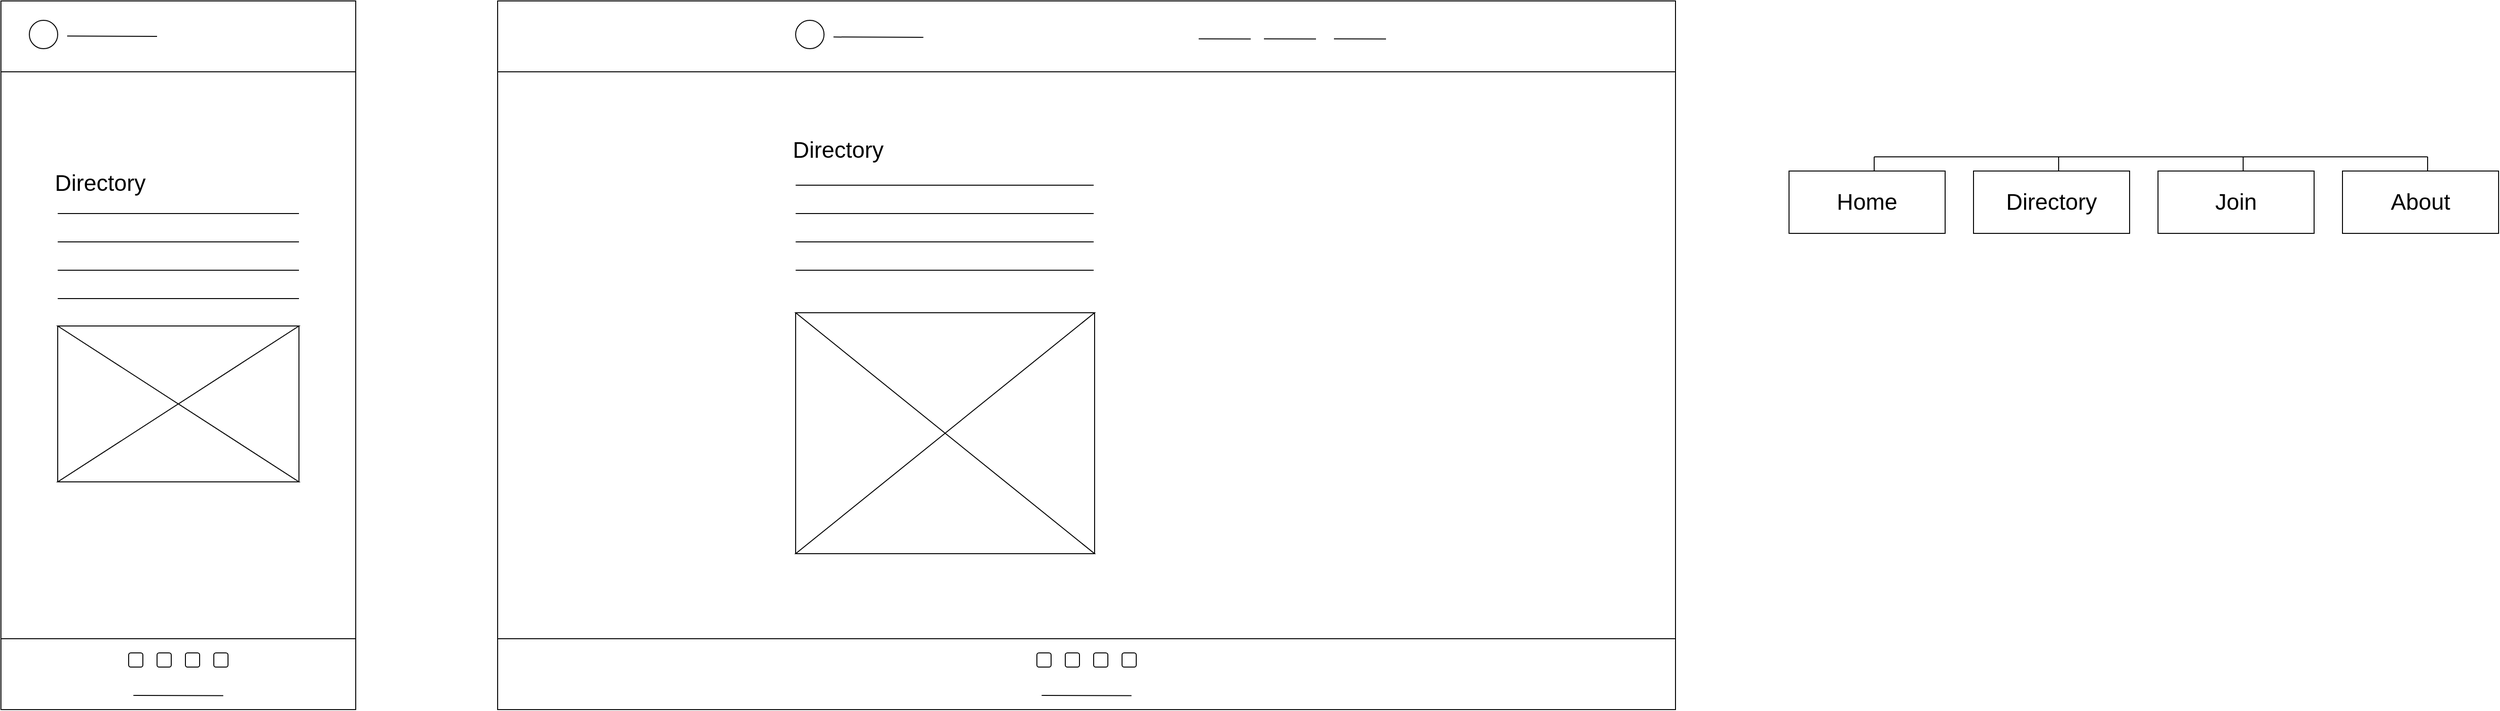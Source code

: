 <mxfile version="28.2.1">
  <diagram name="Page-1" id="45YhyuMBCsos2Zn7WF2i">
    <mxGraphModel dx="3169" dy="1744" grid="1" gridSize="15" guides="1" tooltips="1" connect="1" arrows="1" fold="1" page="1" pageScale="1" pageWidth="1169" pageHeight="827" math="0" shadow="0">
      <root>
        <mxCell id="0" />
        <mxCell id="1" parent="0" />
        <mxCell id="t37kugTZXSw8RHqsbUMQ-1" value="" style="rounded=0;whiteSpace=wrap;html=1;movable=0;resizable=0;rotatable=0;deletable=0;editable=0;locked=1;connectable=0;" vertex="1" parent="1">
          <mxGeometry x="45" y="30" width="375" height="750" as="geometry" />
        </mxCell>
        <mxCell id="t37kugTZXSw8RHqsbUMQ-2" value="" style="rounded=0;whiteSpace=wrap;html=1;movable=0;resizable=0;rotatable=0;deletable=0;editable=0;locked=1;connectable=0;" vertex="1" parent="1">
          <mxGeometry x="45" y="30" width="375" height="75" as="geometry" />
        </mxCell>
        <mxCell id="t37kugTZXSw8RHqsbUMQ-4" value="" style="shape=image;html=1;verticalAlign=top;verticalLabelPosition=bottom;labelBackgroundColor=#ffffff;imageAspect=0;aspect=fixed;image=https://icons.diagrams.net/icon-cache1/Evil_Icons_User_Interface-2617/menu-607.svg" vertex="1" parent="1">
          <mxGeometry x="345" y="50.5" width="34" height="34" as="geometry" />
        </mxCell>
        <mxCell id="t37kugTZXSw8RHqsbUMQ-5" value="" style="ellipse;whiteSpace=wrap;html=1;aspect=fixed;" vertex="1" parent="1">
          <mxGeometry x="75" y="50.5" width="30" height="30" as="geometry" />
        </mxCell>
        <mxCell id="t37kugTZXSw8RHqsbUMQ-8" value="" style="group" vertex="1" connectable="0" parent="1">
          <mxGeometry x="105" y="374" width="255" height="165" as="geometry" />
        </mxCell>
        <mxCell id="t37kugTZXSw8RHqsbUMQ-6" value="" style="rounded=0;whiteSpace=wrap;html=1;" vertex="1" parent="t37kugTZXSw8RHqsbUMQ-8">
          <mxGeometry width="255" height="165" as="geometry" />
        </mxCell>
        <mxCell id="t37kugTZXSw8RHqsbUMQ-7" value="" style="shape=collate;whiteSpace=wrap;html=1;" vertex="1" parent="t37kugTZXSw8RHqsbUMQ-8">
          <mxGeometry width="255" height="165" as="geometry" />
        </mxCell>
        <mxCell id="t37kugTZXSw8RHqsbUMQ-9" value="" style="rounded=0;whiteSpace=wrap;html=1;movable=0;resizable=0;rotatable=0;deletable=0;editable=0;locked=1;connectable=0;" vertex="1" parent="1">
          <mxGeometry x="45" y="705" width="375" height="75" as="geometry" />
        </mxCell>
        <mxCell id="t37kugTZXSw8RHqsbUMQ-12" value="" style="endArrow=none;html=1;rounded=0;" edge="1" parent="1">
          <mxGeometry width="50" height="50" relative="1" as="geometry">
            <mxPoint x="280" y="765.3" as="sourcePoint" />
            <mxPoint x="185" y="765.002" as="targetPoint" />
          </mxGeometry>
        </mxCell>
        <mxCell id="t37kugTZXSw8RHqsbUMQ-16" value="" style="rounded=1;whiteSpace=wrap;html=1;" vertex="1" parent="1">
          <mxGeometry x="180" y="720" width="15" height="15" as="geometry" />
        </mxCell>
        <mxCell id="t37kugTZXSw8RHqsbUMQ-21" value="" style="rounded=1;whiteSpace=wrap;html=1;" vertex="1" parent="1">
          <mxGeometry x="210" y="720" width="15" height="15" as="geometry" />
        </mxCell>
        <mxCell id="t37kugTZXSw8RHqsbUMQ-23" value="" style="rounded=1;whiteSpace=wrap;html=1;" vertex="1" parent="1">
          <mxGeometry x="240" y="720" width="15" height="15" as="geometry" />
        </mxCell>
        <mxCell id="t37kugTZXSw8RHqsbUMQ-25" value="" style="rounded=1;whiteSpace=wrap;html=1;" vertex="1" parent="1">
          <mxGeometry x="270" y="720" width="15" height="15" as="geometry" />
        </mxCell>
        <mxCell id="t37kugTZXSw8RHqsbUMQ-27" value="" style="endArrow=none;html=1;rounded=0;" edge="1" parent="1">
          <mxGeometry width="50" height="50" relative="1" as="geometry">
            <mxPoint x="210" y="67.458" as="sourcePoint" />
            <mxPoint x="115" y="67.16" as="targetPoint" />
          </mxGeometry>
        </mxCell>
        <mxCell id="t37kugTZXSw8RHqsbUMQ-28" value="" style="endArrow=none;html=1;rounded=0;" edge="1" parent="1">
          <mxGeometry width="50" height="50" relative="1" as="geometry">
            <mxPoint x="360" y="255" as="sourcePoint" />
            <mxPoint x="105" y="255" as="targetPoint" />
          </mxGeometry>
        </mxCell>
        <mxCell id="t37kugTZXSw8RHqsbUMQ-31" value="" style="endArrow=none;html=1;rounded=0;" edge="1" parent="1">
          <mxGeometry width="50" height="50" relative="1" as="geometry">
            <mxPoint x="360" y="285" as="sourcePoint" />
            <mxPoint x="105" y="285" as="targetPoint" />
          </mxGeometry>
        </mxCell>
        <mxCell id="t37kugTZXSw8RHqsbUMQ-34" value="" style="endArrow=none;html=1;rounded=0;" edge="1" parent="1">
          <mxGeometry width="50" height="50" relative="1" as="geometry">
            <mxPoint x="360" y="315" as="sourcePoint" />
            <mxPoint x="105" y="315" as="targetPoint" />
          </mxGeometry>
        </mxCell>
        <mxCell id="t37kugTZXSw8RHqsbUMQ-37" value="" style="endArrow=none;html=1;rounded=0;" edge="1" parent="1">
          <mxGeometry width="50" height="50" relative="1" as="geometry">
            <mxPoint x="360" y="345" as="sourcePoint" />
            <mxPoint x="105" y="345" as="targetPoint" />
          </mxGeometry>
        </mxCell>
        <mxCell id="t37kugTZXSw8RHqsbUMQ-41" value="Directory" style="text;strokeColor=none;align=center;fillColor=none;html=1;verticalAlign=middle;whiteSpace=wrap;rounded=0;strokeWidth=1;fontSize=24;" vertex="1" parent="1">
          <mxGeometry x="105" y="215" width="90" height="15" as="geometry" />
        </mxCell>
        <mxCell id="t37kugTZXSw8RHqsbUMQ-42" value="" style="rounded=0;whiteSpace=wrap;html=1;movable=0;resizable=0;rotatable=0;deletable=0;editable=0;locked=1;connectable=0;" vertex="1" parent="1">
          <mxGeometry x="570" y="30" width="1245" height="750" as="geometry" />
        </mxCell>
        <mxCell id="t37kugTZXSw8RHqsbUMQ-43" value="" style="rounded=0;whiteSpace=wrap;html=1;movable=0;resizable=0;rotatable=0;deletable=0;editable=0;locked=1;connectable=0;" vertex="1" parent="1">
          <mxGeometry x="570" y="30" width="1245" height="75" as="geometry" />
        </mxCell>
        <mxCell id="t37kugTZXSw8RHqsbUMQ-45" value="" style="ellipse;whiteSpace=wrap;html=1;aspect=fixed;movable=1;resizable=1;rotatable=1;deletable=1;editable=1;locked=0;connectable=1;" vertex="1" parent="1">
          <mxGeometry x="885" y="50.5" width="30" height="30" as="geometry" />
        </mxCell>
        <mxCell id="t37kugTZXSw8RHqsbUMQ-46" value="" style="group;movable=1;resizable=1;rotatable=1;deletable=1;editable=1;locked=0;connectable=1;" vertex="1" connectable="0" parent="1">
          <mxGeometry x="885" y="360" width="316" height="255" as="geometry" />
        </mxCell>
        <mxCell id="t37kugTZXSw8RHqsbUMQ-47" value="" style="rounded=0;whiteSpace=wrap;html=1;movable=1;resizable=1;rotatable=1;deletable=1;editable=1;locked=0;connectable=1;" vertex="1" parent="t37kugTZXSw8RHqsbUMQ-46">
          <mxGeometry width="316.0" height="255" as="geometry" />
        </mxCell>
        <mxCell id="t37kugTZXSw8RHqsbUMQ-48" value="" style="shape=collate;whiteSpace=wrap;html=1;movable=1;resizable=1;rotatable=1;deletable=1;editable=1;locked=0;connectable=1;" vertex="1" parent="t37kugTZXSw8RHqsbUMQ-46">
          <mxGeometry width="316.0" height="255" as="geometry" />
        </mxCell>
        <mxCell id="t37kugTZXSw8RHqsbUMQ-49" value="" style="rounded=0;whiteSpace=wrap;html=1;movable=0;resizable=0;rotatable=0;deletable=0;editable=0;locked=1;connectable=0;" vertex="1" parent="1">
          <mxGeometry x="570" y="705" width="1245" height="75" as="geometry" />
        </mxCell>
        <mxCell id="t37kugTZXSw8RHqsbUMQ-50" value="" style="endArrow=none;html=1;rounded=0;movable=1;resizable=1;rotatable=1;deletable=1;editable=1;locked=0;connectable=1;" edge="1" parent="1">
          <mxGeometry width="50" height="50" relative="1" as="geometry">
            <mxPoint x="1240" y="765.3" as="sourcePoint" />
            <mxPoint x="1145" y="765.002" as="targetPoint" />
          </mxGeometry>
        </mxCell>
        <mxCell id="t37kugTZXSw8RHqsbUMQ-51" value="" style="rounded=1;whiteSpace=wrap;html=1;movable=1;resizable=1;rotatable=1;deletable=1;editable=1;locked=0;connectable=1;" vertex="1" parent="1">
          <mxGeometry x="1140" y="720" width="15" height="15" as="geometry" />
        </mxCell>
        <mxCell id="t37kugTZXSw8RHqsbUMQ-52" value="" style="rounded=1;whiteSpace=wrap;html=1;movable=1;resizable=1;rotatable=1;deletable=1;editable=1;locked=0;connectable=1;" vertex="1" parent="1">
          <mxGeometry x="1170" y="720" width="15" height="15" as="geometry" />
        </mxCell>
        <mxCell id="t37kugTZXSw8RHqsbUMQ-53" value="" style="rounded=1;whiteSpace=wrap;html=1;movable=1;resizable=1;rotatable=1;deletable=1;editable=1;locked=0;connectable=1;" vertex="1" parent="1">
          <mxGeometry x="1200" y="720" width="15" height="15" as="geometry" />
        </mxCell>
        <mxCell id="t37kugTZXSw8RHqsbUMQ-54" value="" style="rounded=1;whiteSpace=wrap;html=1;movable=1;resizable=1;rotatable=1;deletable=1;editable=1;locked=0;connectable=1;" vertex="1" parent="1">
          <mxGeometry x="1230" y="720" width="15" height="15" as="geometry" />
        </mxCell>
        <mxCell id="t37kugTZXSw8RHqsbUMQ-55" value="" style="endArrow=none;html=1;rounded=0;movable=1;resizable=1;rotatable=1;deletable=1;editable=1;locked=0;connectable=1;" edge="1" parent="1">
          <mxGeometry width="50" height="50" relative="1" as="geometry">
            <mxPoint x="1020" y="68.458" as="sourcePoint" />
            <mxPoint x="925" y="68.16" as="targetPoint" />
          </mxGeometry>
        </mxCell>
        <mxCell id="t37kugTZXSw8RHqsbUMQ-56" value="" style="endArrow=none;html=1;rounded=0;movable=1;resizable=1;rotatable=1;deletable=1;editable=1;locked=0;connectable=1;" edge="1" parent="1">
          <mxGeometry width="50" height="50" relative="1" as="geometry">
            <mxPoint x="1200" y="225" as="sourcePoint" />
            <mxPoint x="885" y="225" as="targetPoint" />
          </mxGeometry>
        </mxCell>
        <mxCell id="t37kugTZXSw8RHqsbUMQ-60" value="Directory" style="text;strokeColor=none;align=center;fillColor=none;html=1;verticalAlign=middle;whiteSpace=wrap;rounded=0;strokeWidth=1;fontSize=24;movable=1;resizable=1;rotatable=1;deletable=1;editable=1;locked=0;connectable=1;" vertex="1" parent="1">
          <mxGeometry x="885" y="180" width="90" height="15" as="geometry" />
        </mxCell>
        <mxCell id="t37kugTZXSw8RHqsbUMQ-61" value="" style="endArrow=none;html=1;rounded=0;movable=1;resizable=1;rotatable=1;deletable=1;editable=1;locked=0;connectable=1;" edge="1" parent="1">
          <mxGeometry width="50" height="50" relative="1" as="geometry">
            <mxPoint x="1366" y="70.29" as="sourcePoint" />
            <mxPoint x="1311" y="70.08" as="targetPoint" />
          </mxGeometry>
        </mxCell>
        <mxCell id="t37kugTZXSw8RHqsbUMQ-63" value="" style="endArrow=none;html=1;rounded=0;movable=1;resizable=1;rotatable=1;deletable=1;editable=1;locked=0;connectable=1;" edge="1" parent="1">
          <mxGeometry width="50" height="50" relative="1" as="geometry">
            <mxPoint x="1435" y="70.29" as="sourcePoint" />
            <mxPoint x="1380" y="70.08" as="targetPoint" />
          </mxGeometry>
        </mxCell>
        <mxCell id="t37kugTZXSw8RHqsbUMQ-64" value="" style="endArrow=none;html=1;rounded=0;movable=1;resizable=1;rotatable=1;deletable=1;editable=1;locked=0;connectable=1;" edge="1" parent="1">
          <mxGeometry width="50" height="50" relative="1" as="geometry">
            <mxPoint x="1509" y="70.29" as="sourcePoint" />
            <mxPoint x="1454" y="70.08" as="targetPoint" />
          </mxGeometry>
        </mxCell>
        <mxCell id="t37kugTZXSw8RHqsbUMQ-70" value="" style="endArrow=none;html=1;rounded=0;movable=1;resizable=1;rotatable=1;deletable=1;editable=1;locked=0;connectable=1;" edge="1" parent="1">
          <mxGeometry width="50" height="50" relative="1" as="geometry">
            <mxPoint x="1200" y="255" as="sourcePoint" />
            <mxPoint x="885" y="255" as="targetPoint" />
          </mxGeometry>
        </mxCell>
        <mxCell id="t37kugTZXSw8RHqsbUMQ-71" value="" style="endArrow=none;html=1;rounded=0;movable=1;resizable=1;rotatable=1;deletable=1;editable=1;locked=0;connectable=1;" edge="1" parent="1">
          <mxGeometry width="50" height="50" relative="1" as="geometry">
            <mxPoint x="1200" y="285" as="sourcePoint" />
            <mxPoint x="885" y="285" as="targetPoint" />
          </mxGeometry>
        </mxCell>
        <mxCell id="t37kugTZXSw8RHqsbUMQ-72" value="" style="endArrow=none;html=1;rounded=0;movable=1;resizable=1;rotatable=1;deletable=1;editable=1;locked=0;connectable=1;" edge="1" parent="1">
          <mxGeometry width="50" height="50" relative="1" as="geometry">
            <mxPoint x="1200" y="315" as="sourcePoint" />
            <mxPoint x="885" y="315" as="targetPoint" />
          </mxGeometry>
        </mxCell>
        <mxCell id="t37kugTZXSw8RHqsbUMQ-73" value="&lt;font style=&quot;font-size: 24px;&quot;&gt;Home&lt;/font&gt;" style="rounded=0;whiteSpace=wrap;html=1;" vertex="1" parent="1">
          <mxGeometry x="1935" y="210" width="165" height="66" as="geometry" />
        </mxCell>
        <mxCell id="t37kugTZXSw8RHqsbUMQ-74" value="&lt;font style=&quot;font-size: 24px;&quot;&gt;Directory&lt;/font&gt;" style="rounded=0;whiteSpace=wrap;html=1;" vertex="1" parent="1">
          <mxGeometry x="2130" y="210" width="165" height="66" as="geometry" />
        </mxCell>
        <mxCell id="t37kugTZXSw8RHqsbUMQ-75" value="&lt;font style=&quot;font-size: 24px;&quot;&gt;Join&lt;/font&gt;" style="rounded=0;whiteSpace=wrap;html=1;" vertex="1" parent="1">
          <mxGeometry x="2325" y="210" width="165" height="66" as="geometry" />
        </mxCell>
        <mxCell id="t37kugTZXSw8RHqsbUMQ-76" value="&lt;span style=&quot;font-size: 24px;&quot;&gt;About&lt;/span&gt;" style="rounded=0;whiteSpace=wrap;html=1;" vertex="1" parent="1">
          <mxGeometry x="2520" y="210" width="165" height="66" as="geometry" />
        </mxCell>
        <mxCell id="t37kugTZXSw8RHqsbUMQ-83" value="" style="group" vertex="1" connectable="0" parent="1">
          <mxGeometry x="2025" y="195" width="195" height="15" as="geometry" />
        </mxCell>
        <mxCell id="t37kugTZXSw8RHqsbUMQ-78" value="" style="endArrow=none;html=1;rounded=0;" edge="1" parent="t37kugTZXSw8RHqsbUMQ-83">
          <mxGeometry width="50" height="50" relative="1" as="geometry">
            <mxPoint y="5" as="sourcePoint" />
            <mxPoint as="targetPoint" />
          </mxGeometry>
        </mxCell>
        <mxCell id="t37kugTZXSw8RHqsbUMQ-79" value="" style="endArrow=none;html=1;rounded=0;" edge="1" parent="t37kugTZXSw8RHqsbUMQ-83">
          <mxGeometry width="50" height="50" relative="1" as="geometry">
            <mxPoint x="195" y="15" as="sourcePoint" />
            <mxPoint x="195" as="targetPoint" />
            <Array as="points">
              <mxPoint x="195" y="15" />
            </Array>
          </mxGeometry>
        </mxCell>
        <mxCell id="t37kugTZXSw8RHqsbUMQ-80" value="" style="endArrow=none;html=1;rounded=0;" edge="1" parent="t37kugTZXSw8RHqsbUMQ-83">
          <mxGeometry width="50" height="50" relative="1" as="geometry">
            <mxPoint y="15" as="sourcePoint" />
            <mxPoint as="targetPoint" />
          </mxGeometry>
        </mxCell>
        <mxCell id="t37kugTZXSw8RHqsbUMQ-81" value="" style="endArrow=none;html=1;rounded=0;" edge="1" parent="t37kugTZXSw8RHqsbUMQ-83">
          <mxGeometry width="50" height="50" relative="1" as="geometry">
            <mxPoint y="15" as="sourcePoint" />
            <mxPoint as="targetPoint" />
          </mxGeometry>
        </mxCell>
        <mxCell id="t37kugTZXSw8RHqsbUMQ-82" value="" style="endArrow=none;html=1;rounded=0;" edge="1" parent="t37kugTZXSw8RHqsbUMQ-83">
          <mxGeometry width="50" height="50" relative="1" as="geometry">
            <mxPoint as="sourcePoint" />
            <mxPoint x="195" as="targetPoint" />
          </mxGeometry>
        </mxCell>
        <mxCell id="t37kugTZXSw8RHqsbUMQ-84" value="" style="group" vertex="1" connectable="0" parent="1">
          <mxGeometry x="2220" y="195" width="195" height="15" as="geometry" />
        </mxCell>
        <mxCell id="t37kugTZXSw8RHqsbUMQ-85" value="" style="endArrow=none;html=1;rounded=0;" edge="1" parent="t37kugTZXSw8RHqsbUMQ-84">
          <mxGeometry width="50" height="50" relative="1" as="geometry">
            <mxPoint y="5" as="sourcePoint" />
            <mxPoint as="targetPoint" />
          </mxGeometry>
        </mxCell>
        <mxCell id="t37kugTZXSw8RHqsbUMQ-86" value="" style="endArrow=none;html=1;rounded=0;" edge="1" parent="t37kugTZXSw8RHqsbUMQ-84">
          <mxGeometry width="50" height="50" relative="1" as="geometry">
            <mxPoint x="195" y="15" as="sourcePoint" />
            <mxPoint x="195" as="targetPoint" />
            <Array as="points">
              <mxPoint x="195" y="15" />
            </Array>
          </mxGeometry>
        </mxCell>
        <mxCell id="t37kugTZXSw8RHqsbUMQ-87" value="" style="endArrow=none;html=1;rounded=0;" edge="1" parent="t37kugTZXSw8RHqsbUMQ-84">
          <mxGeometry width="50" height="50" relative="1" as="geometry">
            <mxPoint y="15" as="sourcePoint" />
            <mxPoint as="targetPoint" />
          </mxGeometry>
        </mxCell>
        <mxCell id="t37kugTZXSw8RHqsbUMQ-88" value="" style="endArrow=none;html=1;rounded=0;" edge="1" parent="t37kugTZXSw8RHqsbUMQ-84">
          <mxGeometry width="50" height="50" relative="1" as="geometry">
            <mxPoint y="15" as="sourcePoint" />
            <mxPoint as="targetPoint" />
          </mxGeometry>
        </mxCell>
        <mxCell id="t37kugTZXSw8RHqsbUMQ-89" value="" style="endArrow=none;html=1;rounded=0;" edge="1" parent="t37kugTZXSw8RHqsbUMQ-84">
          <mxGeometry width="50" height="50" relative="1" as="geometry">
            <mxPoint as="sourcePoint" />
            <mxPoint x="195" as="targetPoint" />
          </mxGeometry>
        </mxCell>
        <mxCell id="t37kugTZXSw8RHqsbUMQ-90" value="" style="group" vertex="1" connectable="0" parent="1">
          <mxGeometry x="2415" y="195" width="195" height="15" as="geometry" />
        </mxCell>
        <mxCell id="t37kugTZXSw8RHqsbUMQ-91" value="" style="endArrow=none;html=1;rounded=0;" edge="1" parent="t37kugTZXSw8RHqsbUMQ-90">
          <mxGeometry width="50" height="50" relative="1" as="geometry">
            <mxPoint y="5" as="sourcePoint" />
            <mxPoint as="targetPoint" />
          </mxGeometry>
        </mxCell>
        <mxCell id="t37kugTZXSw8RHqsbUMQ-92" value="" style="endArrow=none;html=1;rounded=0;" edge="1" parent="t37kugTZXSw8RHqsbUMQ-90">
          <mxGeometry width="50" height="50" relative="1" as="geometry">
            <mxPoint x="195" y="15" as="sourcePoint" />
            <mxPoint x="195" as="targetPoint" />
            <Array as="points">
              <mxPoint x="195" y="15" />
            </Array>
          </mxGeometry>
        </mxCell>
        <mxCell id="t37kugTZXSw8RHqsbUMQ-93" value="" style="endArrow=none;html=1;rounded=0;" edge="1" parent="t37kugTZXSw8RHqsbUMQ-90">
          <mxGeometry width="50" height="50" relative="1" as="geometry">
            <mxPoint y="15" as="sourcePoint" />
            <mxPoint as="targetPoint" />
          </mxGeometry>
        </mxCell>
        <mxCell id="t37kugTZXSw8RHqsbUMQ-94" value="" style="endArrow=none;html=1;rounded=0;" edge="1" parent="t37kugTZXSw8RHqsbUMQ-90">
          <mxGeometry width="50" height="50" relative="1" as="geometry">
            <mxPoint y="15" as="sourcePoint" />
            <mxPoint as="targetPoint" />
          </mxGeometry>
        </mxCell>
        <mxCell id="t37kugTZXSw8RHqsbUMQ-95" value="" style="endArrow=none;html=1;rounded=0;" edge="1" parent="t37kugTZXSw8RHqsbUMQ-90">
          <mxGeometry width="50" height="50" relative="1" as="geometry">
            <mxPoint as="sourcePoint" />
            <mxPoint x="195" as="targetPoint" />
          </mxGeometry>
        </mxCell>
      </root>
    </mxGraphModel>
  </diagram>
</mxfile>
